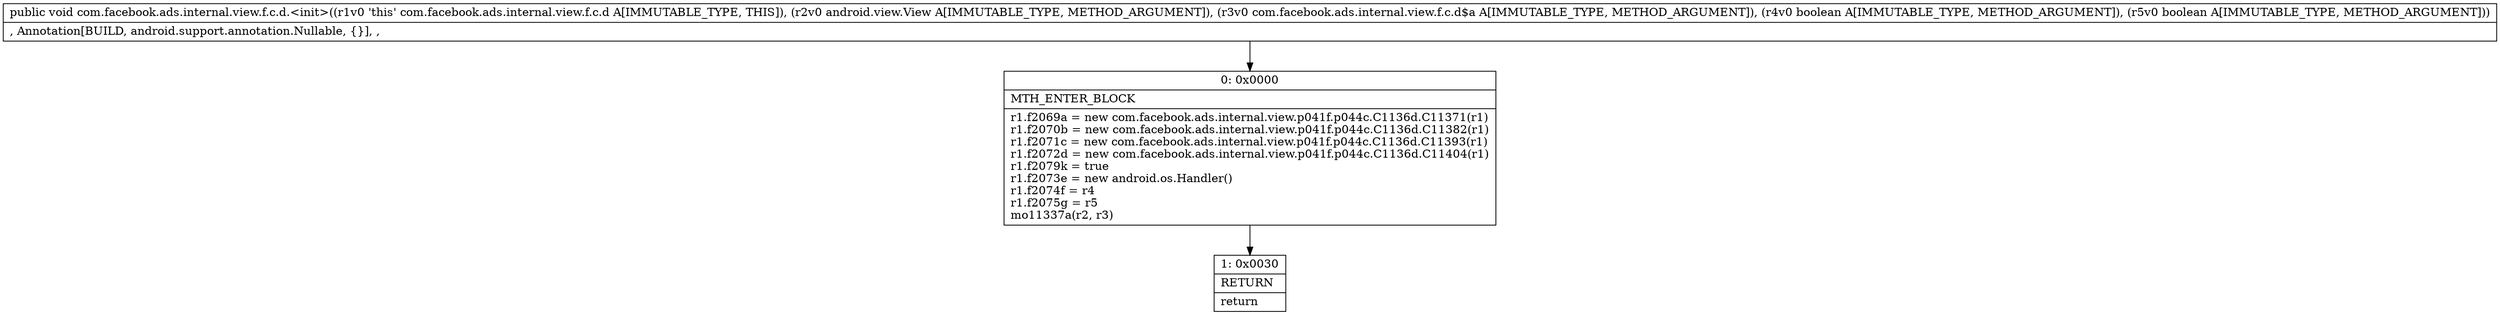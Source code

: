 digraph "CFG forcom.facebook.ads.internal.view.f.c.d.\<init\>(Landroid\/view\/View;Lcom\/facebook\/ads\/internal\/view\/f\/c\/d$a;ZZ)V" {
Node_0 [shape=record,label="{0\:\ 0x0000|MTH_ENTER_BLOCK\l|r1.f2069a = new com.facebook.ads.internal.view.p041f.p044c.C1136d.C11371(r1)\lr1.f2070b = new com.facebook.ads.internal.view.p041f.p044c.C1136d.C11382(r1)\lr1.f2071c = new com.facebook.ads.internal.view.p041f.p044c.C1136d.C11393(r1)\lr1.f2072d = new com.facebook.ads.internal.view.p041f.p044c.C1136d.C11404(r1)\lr1.f2079k = true\lr1.f2073e = new android.os.Handler()\lr1.f2074f = r4\lr1.f2075g = r5\lmo11337a(r2, r3)\l}"];
Node_1 [shape=record,label="{1\:\ 0x0030|RETURN\l|return\l}"];
MethodNode[shape=record,label="{public void com.facebook.ads.internal.view.f.c.d.\<init\>((r1v0 'this' com.facebook.ads.internal.view.f.c.d A[IMMUTABLE_TYPE, THIS]), (r2v0 android.view.View A[IMMUTABLE_TYPE, METHOD_ARGUMENT]), (r3v0 com.facebook.ads.internal.view.f.c.d$a A[IMMUTABLE_TYPE, METHOD_ARGUMENT]), (r4v0 boolean A[IMMUTABLE_TYPE, METHOD_ARGUMENT]), (r5v0 boolean A[IMMUTABLE_TYPE, METHOD_ARGUMENT]))  | , Annotation[BUILD, android.support.annotation.Nullable, \{\}], , \l}"];
MethodNode -> Node_0;
Node_0 -> Node_1;
}

